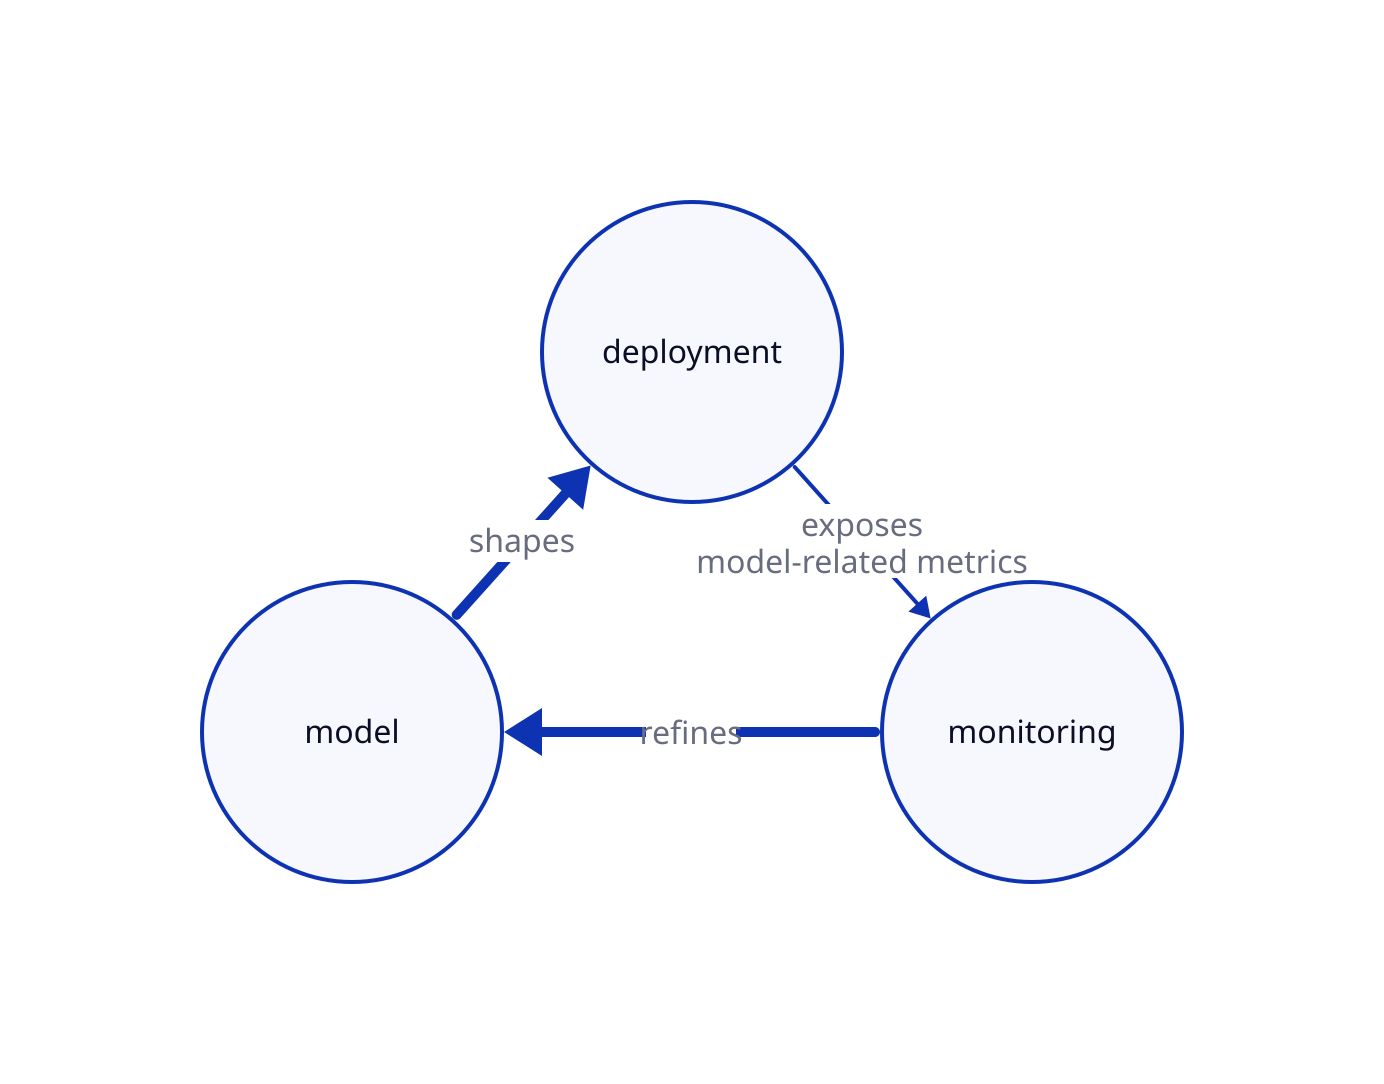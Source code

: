 direction: right

model: {
  shape: circle
  near: bottom-left
  width: 150
  height: 150
}

deployment: {
  shape: circle
  near: top-center
  width: 150
  height: 150
}
monitoring: {
  shape: circle
  near: bottom-right
  width: 150
  height: 150
}

model -> deployment: shapes {
  style: {
    stroke-width: 5
  }
}
deployment -> monitoring: exposes\nmodel-related metrics
monitoring -> model: refines {
  style: {
    stroke-width: 5
  }
}
